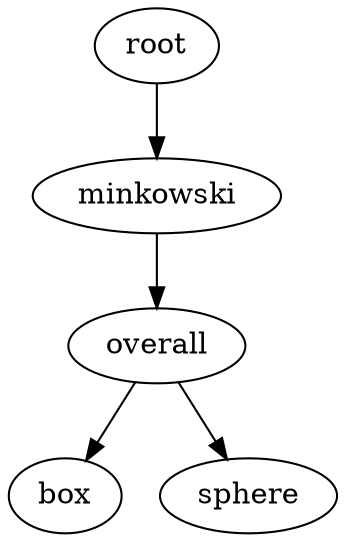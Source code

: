 digraph minkowski {
    root_21 [label="root"];
    minkowski_22 [label="minkowski"];
    overall_23 [label="overall"];
    box_24 [label="box"];
    sphere_25 [label="sphere"];
    root_21 -> minkowski_22;
    minkowski_22 -> overall_23;
    overall_23 -> box_24;
    overall_23 -> sphere_25;
}
